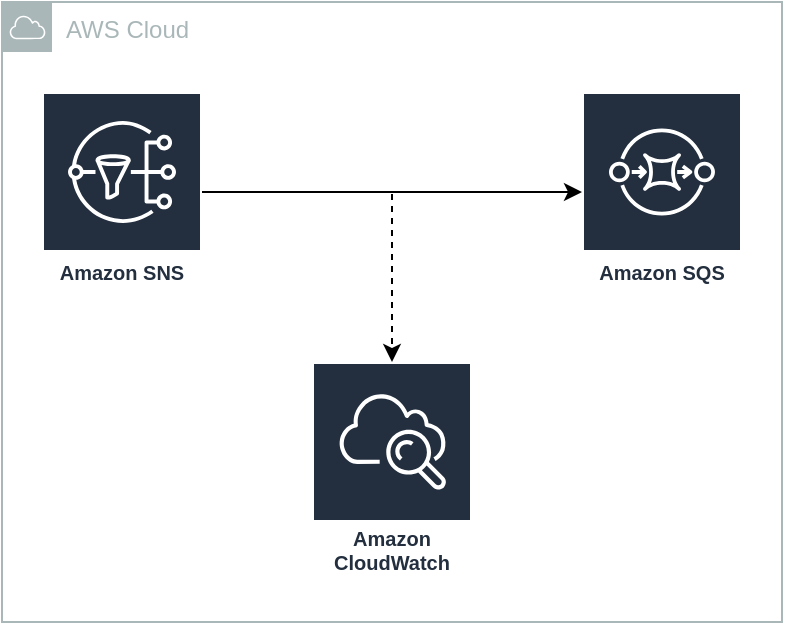 <mxfile version="19.0.3" type="device"><diagram id="h1zggFSPYoxMt3qMPtwL" name="multi_accounts"><mxGraphModel dx="2269" dy="817" grid="1" gridSize="10" guides="1" tooltips="1" connect="1" arrows="1" fold="1" page="0" pageScale="1" pageWidth="850" pageHeight="1100" math="0" shadow="0"><root><mxCell id="0"/><mxCell id="1" parent="0"/><mxCell id="lKifpZIRXlmgEi29zI8--1" value="AWS Cloud" style="sketch=0;outlineConnect=0;gradientColor=none;html=1;whiteSpace=wrap;fontSize=12;fontStyle=0;shape=mxgraph.aws4.group;grIcon=mxgraph.aws4.group_aws_cloud;strokeColor=#AAB7B8;fillColor=none;verticalAlign=top;align=left;spacingLeft=30;fontColor=#AAB7B8;dashed=0;" parent="1" vertex="1"><mxGeometry x="-30" y="450" width="390" height="310" as="geometry"/></mxCell><mxCell id="4rGcj-r9ClEuHzKHPb9o-3" style="edgeStyle=orthogonalEdgeStyle;rounded=0;orthogonalLoop=1;jettySize=auto;html=1;" edge="1" parent="1" source="4rGcj-r9ClEuHzKHPb9o-1" target="4rGcj-r9ClEuHzKHPb9o-2"><mxGeometry relative="1" as="geometry"/></mxCell><mxCell id="4rGcj-r9ClEuHzKHPb9o-5" style="edgeStyle=orthogonalEdgeStyle;rounded=0;orthogonalLoop=1;jettySize=auto;html=1;dashed=1;" edge="1" parent="1" source="4rGcj-r9ClEuHzKHPb9o-1" target="4rGcj-r9ClEuHzKHPb9o-4"><mxGeometry relative="1" as="geometry"/></mxCell><mxCell id="4rGcj-r9ClEuHzKHPb9o-1" value="Amazon SNS" style="sketch=0;outlineConnect=0;fontColor=#232F3E;gradientColor=none;strokeColor=#ffffff;fillColor=#232F3E;dashed=0;verticalLabelPosition=middle;verticalAlign=bottom;align=center;html=1;whiteSpace=wrap;fontSize=10;fontStyle=1;spacing=3;shape=mxgraph.aws4.productIcon;prIcon=mxgraph.aws4.sns;" vertex="1" parent="1"><mxGeometry x="-10" y="495" width="80" height="100" as="geometry"/></mxCell><mxCell id="4rGcj-r9ClEuHzKHPb9o-2" value="Amazon SQS" style="sketch=0;outlineConnect=0;fontColor=#232F3E;gradientColor=none;strokeColor=#ffffff;fillColor=#232F3E;dashed=0;verticalLabelPosition=middle;verticalAlign=bottom;align=center;html=1;whiteSpace=wrap;fontSize=10;fontStyle=1;spacing=3;shape=mxgraph.aws4.productIcon;prIcon=mxgraph.aws4.sqs;" vertex="1" parent="1"><mxGeometry x="260" y="495" width="80" height="100" as="geometry"/></mxCell><mxCell id="4rGcj-r9ClEuHzKHPb9o-4" value="Amazon CloudWatch" style="sketch=0;outlineConnect=0;fontColor=#232F3E;gradientColor=none;strokeColor=#ffffff;fillColor=#232F3E;dashed=0;verticalLabelPosition=middle;verticalAlign=bottom;align=center;html=1;whiteSpace=wrap;fontSize=10;fontStyle=1;spacing=3;shape=mxgraph.aws4.productIcon;prIcon=mxgraph.aws4.cloudwatch;" vertex="1" parent="1"><mxGeometry x="125" y="630" width="80" height="110" as="geometry"/></mxCell></root></mxGraphModel></diagram></mxfile>
